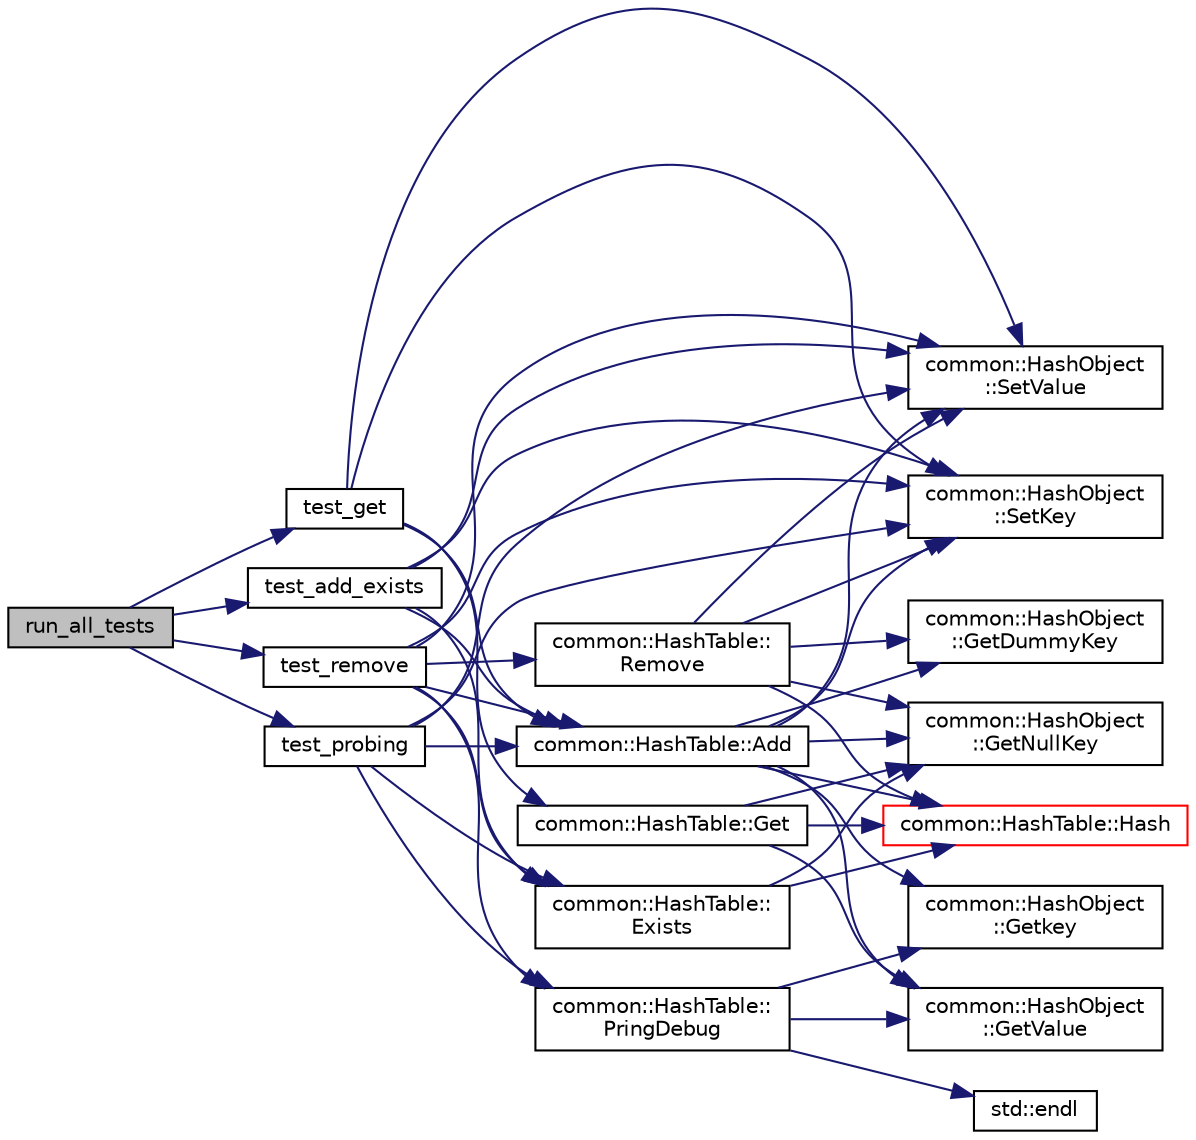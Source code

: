 digraph "run_all_tests"
{
 // INTERACTIVE_SVG=YES
 // LATEX_PDF_SIZE
  bgcolor="transparent";
  edge [fontname="Helvetica",fontsize="10",labelfontname="Helvetica",labelfontsize="10"];
  node [fontname="Helvetica",fontsize="10",shape=record];
  rankdir="LR";
  Node1 [label="run_all_tests",height=0.2,width=0.4,color="black", fillcolor="grey75", style="filled", fontcolor="black",tooltip=" "];
  Node1 -> Node2 [color="midnightblue",fontsize="10",style="solid",fontname="Helvetica"];
  Node2 [label="test_add_exists",height=0.2,width=0.4,color="black",URL="$d4/d9c/hash__table__tests_8cc_ae207a73fbaebdeb47d9a21e2c9bad021.html#ae207a73fbaebdeb47d9a21e2c9bad021",tooltip=" "];
  Node2 -> Node3 [color="midnightblue",fontsize="10",style="solid",fontname="Helvetica"];
  Node3 [label="common::HashTable::Add",height=0.2,width=0.4,color="black",URL="$de/d4c/classcommon_1_1HashTable_a1f9d74426ead6df411fd1162a7389521.html#a1f9d74426ead6df411fd1162a7389521",tooltip="Brief function description here."];
  Node3 -> Node4 [color="midnightblue",fontsize="10",style="solid",fontname="Helvetica"];
  Node4 [label="common::HashObject\l::GetDummyKey",height=0.2,width=0.4,color="black",URL="$de/dd5/classcommon_1_1HashObject_a79346f6acc1b3eb9d6e946e2263e5010.html#a79346f6acc1b3eb9d6e946e2263e5010",tooltip=" "];
  Node3 -> Node5 [color="midnightblue",fontsize="10",style="solid",fontname="Helvetica"];
  Node5 [label="common::HashObject\l::Getkey",height=0.2,width=0.4,color="black",URL="$de/dd5/classcommon_1_1HashObject_a427c1ae83059ba3178e292a41bc8bd61.html#a427c1ae83059ba3178e292a41bc8bd61",tooltip=" "];
  Node3 -> Node6 [color="midnightblue",fontsize="10",style="solid",fontname="Helvetica"];
  Node6 [label="common::HashObject\l::GetNullKey",height=0.2,width=0.4,color="black",URL="$de/dd5/classcommon_1_1HashObject_a77e01d7761577b1cf1a6fa02e5f1f4fd.html#a77e01d7761577b1cf1a6fa02e5f1f4fd",tooltip=" "];
  Node3 -> Node7 [color="midnightblue",fontsize="10",style="solid",fontname="Helvetica"];
  Node7 [label="common::HashObject\l::GetValue",height=0.2,width=0.4,color="black",URL="$de/dd5/classcommon_1_1HashObject_ac147df914005ba8c736a9b017ac8abdc.html#ac147df914005ba8c736a9b017ac8abdc",tooltip=" "];
  Node3 -> Node8 [color="midnightblue",fontsize="10",style="solid",fontname="Helvetica"];
  Node8 [label="common::HashTable::Hash",height=0.2,width=0.4,color="red",URL="$de/d4c/classcommon_1_1HashTable_ae4d8cb956c4556fbff01e3a0b64cc42e.html#ae4d8cb956c4556fbff01e3a0b64cc42e",tooltip="Brief function description here."];
  Node3 -> Node10 [color="midnightblue",fontsize="10",style="solid",fontname="Helvetica"];
  Node10 [label="common::HashObject\l::SetKey",height=0.2,width=0.4,color="black",URL="$de/dd5/classcommon_1_1HashObject_a63d8d4c0aeb6f55b1fd4ad33a728ea09.html#a63d8d4c0aeb6f55b1fd4ad33a728ea09",tooltip=" "];
  Node3 -> Node11 [color="midnightblue",fontsize="10",style="solid",fontname="Helvetica"];
  Node11 [label="common::HashObject\l::SetValue",height=0.2,width=0.4,color="black",URL="$de/dd5/classcommon_1_1HashObject_a35fa195e8796b1228e2d4787bebacdc1.html#a35fa195e8796b1228e2d4787bebacdc1",tooltip=" "];
  Node2 -> Node12 [color="midnightblue",fontsize="10",style="solid",fontname="Helvetica"];
  Node12 [label="common::HashTable::\lExists",height=0.2,width=0.4,color="black",URL="$de/d4c/classcommon_1_1HashTable_ab037afa87b74f0a1c15865150725c442.html#ab037afa87b74f0a1c15865150725c442",tooltip="Brief function description here."];
  Node12 -> Node6 [color="midnightblue",fontsize="10",style="solid",fontname="Helvetica"];
  Node12 -> Node8 [color="midnightblue",fontsize="10",style="solid",fontname="Helvetica"];
  Node2 -> Node10 [color="midnightblue",fontsize="10",style="solid",fontname="Helvetica"];
  Node2 -> Node11 [color="midnightblue",fontsize="10",style="solid",fontname="Helvetica"];
  Node1 -> Node13 [color="midnightblue",fontsize="10",style="solid",fontname="Helvetica"];
  Node13 [label="test_get",height=0.2,width=0.4,color="black",URL="$d4/d9c/hash__table__tests_8cc_a52c40e38fb822ad8803972493055abaf.html#a52c40e38fb822ad8803972493055abaf",tooltip=" "];
  Node13 -> Node3 [color="midnightblue",fontsize="10",style="solid",fontname="Helvetica"];
  Node13 -> Node14 [color="midnightblue",fontsize="10",style="solid",fontname="Helvetica"];
  Node14 [label="common::HashTable::Get",height=0.2,width=0.4,color="black",URL="$de/d4c/classcommon_1_1HashTable_a96b27a16691e44f4bea04e3f3baeb6bb.html#a96b27a16691e44f4bea04e3f3baeb6bb",tooltip="Brief function description here."];
  Node14 -> Node6 [color="midnightblue",fontsize="10",style="solid",fontname="Helvetica"];
  Node14 -> Node7 [color="midnightblue",fontsize="10",style="solid",fontname="Helvetica"];
  Node14 -> Node8 [color="midnightblue",fontsize="10",style="solid",fontname="Helvetica"];
  Node13 -> Node10 [color="midnightblue",fontsize="10",style="solid",fontname="Helvetica"];
  Node13 -> Node11 [color="midnightblue",fontsize="10",style="solid",fontname="Helvetica"];
  Node1 -> Node15 [color="midnightblue",fontsize="10",style="solid",fontname="Helvetica"];
  Node15 [label="test_probing",height=0.2,width=0.4,color="black",URL="$d4/d9c/hash__table__tests_8cc_a30e225ab10fafd5b2befe84cb59ed57e.html#a30e225ab10fafd5b2befe84cb59ed57e",tooltip=" "];
  Node15 -> Node3 [color="midnightblue",fontsize="10",style="solid",fontname="Helvetica"];
  Node15 -> Node12 [color="midnightblue",fontsize="10",style="solid",fontname="Helvetica"];
  Node15 -> Node16 [color="midnightblue",fontsize="10",style="solid",fontname="Helvetica"];
  Node16 [label="common::HashTable::\lPringDebug",height=0.2,width=0.4,color="black",URL="$de/d4c/classcommon_1_1HashTable_ad4be3369313a7d7d22098510b1ab0c84.html#ad4be3369313a7d7d22098510b1ab0c84",tooltip=" "];
  Node16 -> Node17 [color="midnightblue",fontsize="10",style="solid",fontname="Helvetica"];
  Node17 [label="std::endl",height=0.2,width=0.4,color="black",URL="/Users/shi-rongliu/html_book_20190607/cppreference-doxygen-web.tag.xml$cpp/io/manip/endl.html#",tooltip=" "];
  Node16 -> Node5 [color="midnightblue",fontsize="10",style="solid",fontname="Helvetica"];
  Node16 -> Node7 [color="midnightblue",fontsize="10",style="solid",fontname="Helvetica"];
  Node15 -> Node10 [color="midnightblue",fontsize="10",style="solid",fontname="Helvetica"];
  Node15 -> Node11 [color="midnightblue",fontsize="10",style="solid",fontname="Helvetica"];
  Node1 -> Node18 [color="midnightblue",fontsize="10",style="solid",fontname="Helvetica"];
  Node18 [label="test_remove",height=0.2,width=0.4,color="black",URL="$d4/d9c/hash__table__tests_8cc_a1da79732717337e8731f76c7a155c24a.html#a1da79732717337e8731f76c7a155c24a",tooltip=" "];
  Node18 -> Node3 [color="midnightblue",fontsize="10",style="solid",fontname="Helvetica"];
  Node18 -> Node12 [color="midnightblue",fontsize="10",style="solid",fontname="Helvetica"];
  Node18 -> Node16 [color="midnightblue",fontsize="10",style="solid",fontname="Helvetica"];
  Node18 -> Node19 [color="midnightblue",fontsize="10",style="solid",fontname="Helvetica"];
  Node19 [label="common::HashTable::\lRemove",height=0.2,width=0.4,color="black",URL="$de/d4c/classcommon_1_1HashTable_af2f608b0daa2454164659ffbba4c71db.html#af2f608b0daa2454164659ffbba4c71db",tooltip="Brief function description here."];
  Node19 -> Node4 [color="midnightblue",fontsize="10",style="solid",fontname="Helvetica"];
  Node19 -> Node6 [color="midnightblue",fontsize="10",style="solid",fontname="Helvetica"];
  Node19 -> Node8 [color="midnightblue",fontsize="10",style="solid",fontname="Helvetica"];
  Node19 -> Node10 [color="midnightblue",fontsize="10",style="solid",fontname="Helvetica"];
  Node19 -> Node11 [color="midnightblue",fontsize="10",style="solid",fontname="Helvetica"];
  Node18 -> Node10 [color="midnightblue",fontsize="10",style="solid",fontname="Helvetica"];
  Node18 -> Node11 [color="midnightblue",fontsize="10",style="solid",fontname="Helvetica"];
}
